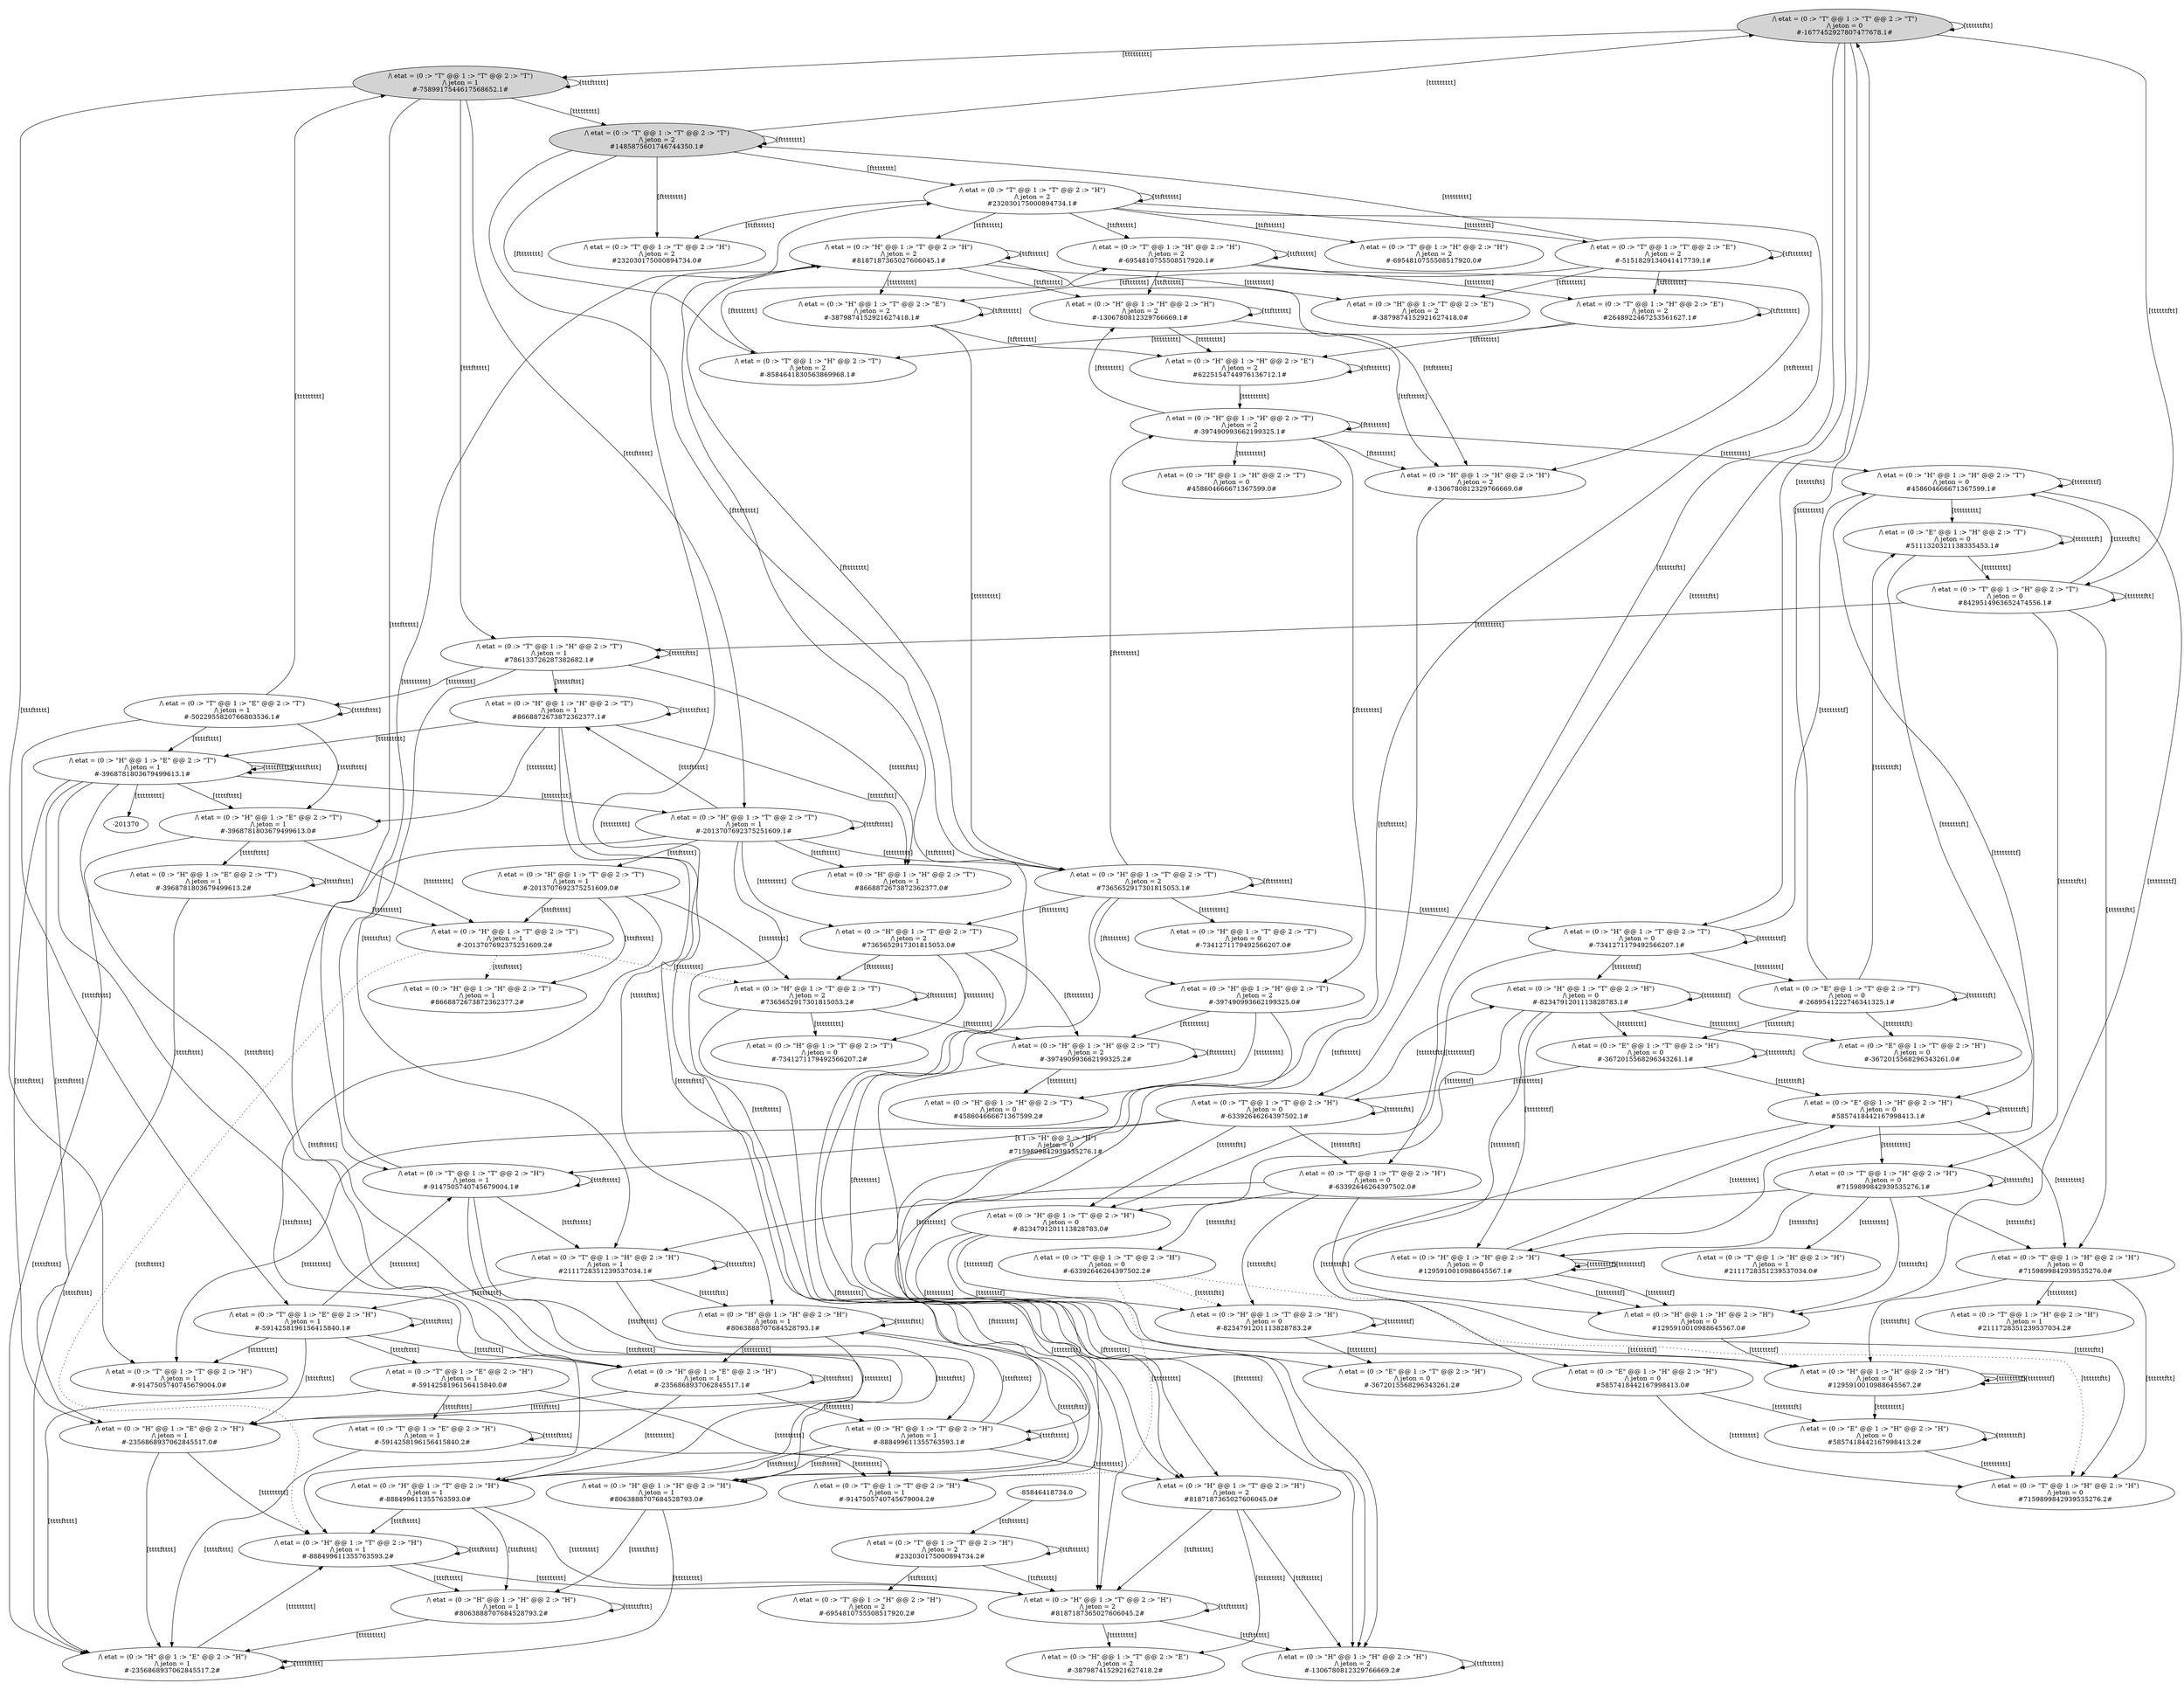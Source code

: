 digraph DiskGraph {
nodesep=0.35;
subgraph cluster_graph {
color="white";
"-1677452927807477678.1" [style = filled] [label="/\\ etat = (0 :> \"T\" @@ 1 :> \"T\" @@ 2 :> \"T\")\n/\\ jeton = 0
#-1677452927807477678.1#"]
"-7589917544617568652.1" [style = filled] [label="/\\ etat = (0 :> \"T\" @@ 1 :> \"T\" @@ 2 :> \"T\")\n/\\ jeton = 1
#-7589917544617568652.1#"]
"1485875601746744350.1" [style = filled] [label="/\\ etat = (0 :> \"T\" @@ 1 :> \"T\" @@ 2 :> \"T\")\n/\\ jeton = 2
#1485875601746744350.1#"]
"-1677452927807477678.1" -> "-7341271179492566207.1" [label="[ttttttftt]"];
"-7341271179492566207.1" [label="/\\ etat = (0 :> \"H\" @@ 1 :> \"T\" @@ 2 :> \"T\")\n/\\ jeton = 0
#-7341271179492566207.1#"];
"-1677452927807477678.1" -> "-63392646264397502.0" [label="[ttttttftt]"];
"-63392646264397502.0" [label="/\\ etat = (0 :> \"T\" @@ 1 :> \"T\" @@ 2 :> \"H\")\n/\\ jeton = 0
#-63392646264397502.0#"];
"-1677452927807477678.1" -> "-63392646264397502.1" [label="[ttttttftt]"];
"-63392646264397502.1" [label="/\\ etat = (0 :> \"T\" @@ 1 :> \"T\" @@ 2 :> \"H\")\n/\\ jeton = 0
#-63392646264397502.1#"];
"-1677452927807477678.1" -> "-1677452927807477678.1" [label="[ttttttftt]"];
"-1677452927807477678.1" [label="/\\ etat = (0 :> \"T\" @@ 1 :> \"T\" @@ 2 :> \"T\")\n/\\ jeton = 0
#-1677452927807477678.1#"];
"-1677452927807477678.1" -> "-7589917544617568652.1" [label="[ttttttttt]"];
"-7589917544617568652.1" [label="/\\ etat = (0 :> \"T\" @@ 1 :> \"T\" @@ 2 :> \"T\")\n/\\ jeton = 1
#-7589917544617568652.1#"];
"-1677452927807477678.1" -> "8429514963652474556.1" [label="[ttttttftt]"];
"8429514963652474556.1" [label="/\\ etat = (0 :> \"T\" @@ 1 :> \"H\" @@ 2 :> \"T\")\n/\\ jeton = 0
#8429514963652474556.1#"];
"-7589917544617568652.1" -> "-9147505740745679004.0" [label="[tttfttttt]"];
"-9147505740745679004.0" [label="/\\ etat = (0 :> \"T\" @@ 1 :> \"T\" @@ 2 :> \"H\")\n/\\ jeton = 1
#-9147505740745679004.0#"];
"-7589917544617568652.1" -> "-9147505740745679004.1" [label="[tttfttttt]"];
"-9147505740745679004.1" [label="/\\ etat = (0 :> \"T\" @@ 1 :> \"T\" @@ 2 :> \"H\")\n/\\ jeton = 1
#-9147505740745679004.1#"];
"-7589917544617568652.1" -> "-7589917544617568652.1" [label="[tttfttttt]"];
"-7589917544617568652.1" [label="/\\ etat = (0 :> \"T\" @@ 1 :> \"T\" @@ 2 :> \"T\")\n/\\ jeton = 1
#-7589917544617568652.1#"];
"-7589917544617568652.1" -> "-2013707692375251609.1" [label="[tttfttttt]"];
"-2013707692375251609.1" [label="/\\ etat = (0 :> \"H\" @@ 1 :> \"T\" @@ 2 :> \"T\")\n/\\ jeton = 1
#-2013707692375251609.1#"];
"-7589917544617568652.1" -> "786133726287382682.1" [label="[tttfttttt]"];
"786133726287382682.1" [label="/\\ etat = (0 :> \"T\" @@ 1 :> \"H\" @@ 2 :> \"T\")\n/\\ jeton = 1
#786133726287382682.1#"];
"-7589917544617568652.1" -> "1485875601746744350.1" [label="[ttttttttt]"];
"1485875601746744350.1" [label="/\\ etat = (0 :> \"T\" @@ 1 :> \"T\" @@ 2 :> \"T\")\n/\\ jeton = 2
#1485875601746744350.1#"];
"1485875601746744350.1" -> "-8584641830563869968.1" [label="[ftttttttt]"];
"-8584641830563869968.1" [label="/\\ etat = (0 :> \"T\" @@ 1 :> \"H\" @@ 2 :> \"T\")\n/\\ jeton = 2
#-8584641830563869968.1#"];
"1485875601746744350.1" -> "-1677452927807477678.1" [label="[ttttttttt]"];
"-1677452927807477678.1" [label="/\\ etat = (0 :> \"T\" @@ 1 :> \"T\" @@ 2 :> \"T\")\n/\\ jeton = 0
#-1677452927807477678.1#"];
"1485875601746744350.1" -> "7365652917301815053.1" [label="[ftttttttt]"];
"7365652917301815053.1" [label="/\\ etat = (0 :> \"H\" @@ 1 :> \"T\" @@ 2 :> \"T\")\n/\\ jeton = 2
#7365652917301815053.1#"];
"1485875601746744350.1" -> "232030175000894734.0" [label="[ftttttttt]"];
"232030175000894734.0" [label="/\\ etat = (0 :> \"T\" @@ 1 :> \"T\" @@ 2 :> \"H\")\n/\\ jeton = 2
#232030175000894734.0#"];
"1485875601746744350.1" -> "232030175000894734.1" [label="[ftttttttt]"];
"232030175000894734.1" [label="/\\ etat = (0 :> \"T\" @@ 1 :> \"T\" @@ 2 :> \"H\")\n/\\ jeton = 2
#232030175000894734.1#"];
"1485875601746744350.1" -> "1485875601746744350.1" [label="[ftttttttt]"];
"1485875601746744350.1" [label="/\\ etat = (0 :> \"T\" @@ 1 :> \"T\" @@ 2 :> \"T\")\n/\\ jeton = 2
#1485875601746744350.1#"];
"-7341271179492566207.1" -> "-8234791201113828783.0" [label="[ttttttttf]"];
"-8234791201113828783.0" [label="/\\ etat = (0 :> \"H\" @@ 1 :> \"T\" @@ 2 :> \"H\")\n/\\ jeton = 0
#-8234791201113828783.0#"];
"-7341271179492566207.1" -> "-8234791201113828783.1" [label="[ttttttttf]"];
"-8234791201113828783.1" [label="/\\ etat = (0 :> \"H\" @@ 1 :> \"T\" @@ 2 :> \"H\")\n/\\ jeton = 0
#-8234791201113828783.1#"];
"-7341271179492566207.1" -> "-7341271179492566207.1" [label="[ttttttttf]"];
"-7341271179492566207.1" [label="/\\ etat = (0 :> \"H\" @@ 1 :> \"T\" @@ 2 :> \"T\")\n/\\ jeton = 0
#-7341271179492566207.1#"];
"-7341271179492566207.1" -> "-2689541222746341325.1" [label="[ttttttttt]"];
"-2689541222746341325.1" [label="/\\ etat = (0 :> \"E\" @@ 1 :> \"T\" @@ 2 :> \"T\")\n/\\ jeton = 0
#-2689541222746341325.1#"];
"-7341271179492566207.1" -> "458604666671367599.1" [label="[ttttttttf]"];
"458604666671367599.1" [label="/\\ etat = (0 :> \"H\" @@ 1 :> \"H\" @@ 2 :> \"T\")\n/\\ jeton = 0
#458604666671367599.1#"];
"8429514963652474556.1" -> "786133726287382682.1" [label="[ttttttttt]"];
"786133726287382682.1" [label="/\\ etat = (0 :> \"T\" @@ 1 :> \"H\" @@ 2 :> \"T\")\n/\\ jeton = 1
#786133726287382682.1#"];
"8429514963652474556.1" -> "7159899842939535276.0" [label="[ttttttftt]"];
"7159899842939535276.0" [label="/\\ etat = (0 :> \"T\" @@ 1 :> \"H\" @@ 2 :> \"H\")\n/\\ jeton = 0
#7159899842939535276.0#"];
"8429514963652474556.1" -> "7159899842939535276.1" [label="[ttttttftt]"];
"7159899842939535276.1" [label="/\\ etat = (0 :> \"T\" @@ 1 :> \"H\" @@ 2 :> \"H\")\n/\\ jeton = 0
#7159899842939535276.1#"];
"8429514963652474556.1" -> "8429514963652474556.1" [label="[ttttttftt]"];
"8429514963652474556.1" [label="/\\ etat = (0 :> \"T\" @@ 1 :> \"H\" @@ 2 :> \"T\")\n/\\ jeton = 0
#8429514963652474556.1#"];
"8429514963652474556.1" -> "458604666671367599.1" [label="[ttttttftt]"];
"458604666671367599.1" [label="/\\ etat = (0 :> \"H\" @@ 1 :> \"H\" @@ 2 :> \"T\")\n/\\ jeton = 0
#458604666671367599.1#"];
"-63392646264397502.0" -> "-8234791201113828783.2" [label="[ttttttftt]"];
"-8234791201113828783.2" [label="/\\ etat = (0 :> \"H\" @@ 1 :> \"T\" @@ 2 :> \"H\")\n/\\ jeton = 0
#-8234791201113828783.2#"];
"-63392646264397502.0" -> "-63392646264397502.2" [label="[ttttttftt]"];
"-63392646264397502.2" [label="/\\ etat = (0 :> \"T\" @@ 1 :> \"T\" @@ 2 :> \"H\")\n/\\ jeton = 0
#-63392646264397502.2#"];
"-63392646264397502.2" -> "-8234791201113828783.2" [style="dotted"] [label="[ttttttftt]"];
"-63392646264397502.2" -> "-9147505740745679004.2" [style="dotted"] [label="[ttttttttt]"];
"-63392646264397502.2" -> "7159899842939535276.2" [style="dotted"] [label="[ttttttftt]"];
"-63392646264397502.0" -> "-9147505740745679004.2" [label="[ttttttttt]"];
"-9147505740745679004.2" [label="/\\ etat = (0 :> \"T\" @@ 1 :> \"T\" @@ 2 :> \"H\")\n/\\ jeton = 1
#-9147505740745679004.2#"];
"-63392646264397502.0" -> "7159899842939535276.2" [label="[ttttttftt]"];
"7159899842939535276.2" [label="/\\ etat = (0 :> \"T\" @@ 1 :> \"H\" @@ 2 :> \"H\")\n/\\ jeton = 0
#7159899842939535276.2#"];
"-63392646264397502.1" -> "-8234791201113828783.0" [label="[ttttttftt]"];
"-8234791201113828783.0" [label="/\\ etat = (0 :> \"H\" @@ 1 :> \"T\" @@ 2 :> \"H\")\n/\\ jeton = 0
#-8234791201113828783.0#"];
"-63392646264397502.1" -> "-8234791201113828783.1" [label="[ttttttftt]"];
"-8234791201113828783.1" [label="/\\ etat = (0 :> \"H\" @@ 1 :> \"T\" @@ 2 :> \"H\")\n/\\ jeton = 0
#-8234791201113828783.1#"];
"-63392646264397502.1" -> "-63392646264397502.0" [label="[ttttttftt]"];
"-63392646264397502.0" [label="/\\ etat = (0 :> \"T\" @@ 1 :> \"T\" @@ 2 :> \"H\")\n/\\ jeton = 0
#-63392646264397502.0#"];
"-63392646264397502.1" -> "-63392646264397502.1" [label="[ttttttftt]"];
"-63392646264397502.1" [label="/\\ etat = (0 :> \"T\" @@ 1 :> \"T\" @@ 2 :> \"H\")\n/\\ jeton = 0
#-63392646264397502.1#"];
"-63392646264397502.1" -> "-9147505740745679004.0" [label="[ttttttttt]"];
"-9147505740745679004.0" [label="/\\ etat = (0 :> \"T\" @@ 1 :> \"T\" @@ 2 :> \"H\")\n/\\ jeton = 1
#-9147505740745679004.0#"];
"-63392646264397502.1" -> "-9147505740745679004.1" [label="[t 1 :> \"H\" @@ 2 :> \"H\")\n/\\ jeton = 0
#7159899842939535276.1#"];
"-2013707692375251609.0" -> "-888499611355763593.2" [label="[tttfttttt]"];
"-888499611355763593.2" [label="/\\ etat = (0 :> \"H\" @@ 1 :> \"T\" @@ 2 :> \"H\")\n/\\ jeton = 1
#-888499611355763593.2#"];
"-2013707692375251609.0" -> "-2013707692375251609.2" [label="[tttfttttt]"];
"-2013707692375251609.2" [label="/\\ etat = (0 :> \"H\" @@ 1 :> \"T\" @@ 2 :> \"T\")\n/\\ jeton = 1
#-2013707692375251609.2#"];
"-2013707692375251609.2" -> "8668872673872362377.2" [style="dotted"] [label="[tttfttttt]"];
"-2013707692375251609.2" -> "7365652917301815053.2" [style="dotted"] [label="[ttttttttt]"];
"-2013707692375251609.2" -> "-888499611355763593.2" [style="dotted"] [label="[tttfttttt]"];
"-2013707692375251609.0" -> "8668872673872362377.2" [label="[tttfttttt]"];
"8668872673872362377.2" [label="/\\ etat = (0 :> \"H\" @@ 1 :> \"H\" @@ 2 :> \"T\")\n/\\ jeton = 1
#8668872673872362377.2#"];
"-2013707692375251609.0" -> "7365652917301815053.2" [label="[ttttttttt]"];
"7365652917301815053.2" [label="/\\ etat = (0 :> \"H\" @@ 1 :> \"T\" @@ 2 :> \"T\")\n/\\ jeton = 2
#7365652917301815053.2#"];
"-2013707692375251609.1" -> "-888499611355763593.0" [label="[tttfttttt]"];
"-888499611355763593.0" [label="/\\ etat = (0 :> \"H\" @@ 1 :> \"T\" @@ 2 :> \"H\")\n/\\ jeton = 1
#-888499611355763593.0#"];
"-2013707692375251609.1" -> "-888499611355763593.1" [label="[tttfttttt]"];
"-888499611355763593.1" [label="/\\ etat = (0 :> \"H\" @@ 1 :> \"T\" @@ 2 :> \"H\")\n/\\ jeton = 1
#-888499611355763593.1#"];
"-2013707692375251609.1" -> "-2013707692375251609.0" [label="[tttfttttt]"];
"-2013707692375251609.0" [label="/\\ etat = (0 :> \"H\" @@ 1 :> \"T\" @@ 2 :> \"T\")\n/\\ jeton = 1
#-2013707692375251609.0#"];
"-2013707692375251609.1" -> "-2013707692375251609.1" [label="[tttfttttt]"];
"-2013707692375251609.1" [label="/\\ etat = (0 :> \"H\" @@ 1 :> \"T\" @@ 2 :> \"T\")\n/\\ jeton = 1
#-2013707692375251609.1#"];
"-2013707692375251609.1" -> "8668872673872362377.0" [label="[tttfttttt]"];
"8668872673872362377.0" [label="/\\ etat = (0 :> \"H\" @@ 1 :> \"H\" @@ 2 :> \"T\")\n/\\ jeton = 1
#8668872673872362377.0#"];
"-2013707692375251609.1" -> "8668872673872362377.1" [label="[tttfttttt]"];
"8668872673872362377.1" [label="/\\ etat = (0 :> \"H\" @@ 1 :> \"H\" @@ 2 :> \"T\")\n/\\ jeton = 1
#8668872673872362377.1#"];
"-2013707692375251609.1" -> "7365652917301815053.0" [label="[ttttttttt]"];
"7365652917301815053.0" [label="/\\ etat = (0 :> \"H\" @@ 1 :> \"T\" @@ 2 :> \"T\")\n/\\ jeton = 2
#7365652917301815053.0#"];
"-2013707692375251609.1" -> "7365652917301815053.1" [label="[ttttttttt]"];
"7365652917301815053.1" [label="/\\ etat = (0 :> \"H\" @@ 1 :> \"T\" @@ 2 :> \"T\")\n/\\ jeton = 2
#7365652917301815053.1#"];
"786133726287382682.1" -> "-5022955820766803536.1" [label="[ttttttttt]"];
"-5022955820766803536.1" [label="/\\ etat = (0 :> \"T\" @@ 1 :> \"E\" @@ 2 :> \"T\")\n/\\ jeton = 1
#-5022955820766803536.1#"];
"786133726287382682.1" -> "8668872673872362377.0" [label="[tttttfttt]"];
"8668872673872362377.0" [label="/\\ etat = (0 :> \"H\" @@ 1 :> \"H\" @@ 2 :> \"T\")\n/\\ jeton = 1
#8668872673872362377.0#"];
"786133726287382682.1" -> "8668872673872362377.1" [label="[tttttfttt]"];
"8668872673872362377.1" [label="/\\ etat = (0 :> \"H\" @@ 1 :> \"H\" @@ 2 :> \"T\")\n/\\ jeton = 1
#8668872673872362377.1#"];
"786133726287382682.1" -> "2111728351239537034.1" [label="[tttttfttt]"];
"2111728351239537034.1" [label="/\\ etat = (0 :> \"T\" @@ 1 :> \"H\" @@ 2 :> \"H\")\n/\\ jeton = 1
#2111728351239537034.1#"];
"786133726287382682.1" -> "786133726287382682.1" [label="[tttttfttt]"];
"786133726287382682.1" [label="/\\ etat = (0 :> \"T\" @@ 1 :> \"H\" @@ 2 :> \"T\")\n/\\ jeton = 1
#786133726287382682.1#"];
"-9147505740745679004.1" -> "-9147505740745679004.1" [label="[tttfttttt]"];
"-9147505740745679004.1" [label="/\\ etat = (0 :> \"T\" @@ 1 :> \"T\" @@ 2 :> \"H\")\n/\\ jeton = 1
#-9147505740745679004.1#"];
"-9147505740745679004.1" -> "-888499611355763593.0" [label="[tttfttttt]"];
"-888499611355763593.0" [label="/\\ etat = (0 :> \"H\" @@ 1 :> \"T\" @@ 2 :> \"H\")\n/\\ jeton = 1
#-888499611355763593.0#"];
"-9147505740745679004.1" -> "-888499611355763593.1" [label="[tttfttttt]"];
"-888499611355763593.1" [label="/\\ etat = (0 :> \"H\" @@ 1 :> \"T\" @@ 2 :> \"H\")\n/\\ jeton = 1
#-888499611355763593.1#"];
"-9147505740745679004.1" -> "2111728351239537034.1" [label="[tttfttttt]"];
"2111728351239537034.1" [label="/\\ etat = (0 :> \"T\" @@ 1 :> \"H\" @@ 2 :> \"H\")\n/\\ jeton = 1
#2111728351239537034.1#"];
"-9147505740745679004.1" -> "232030175000894734.1" [label="[ttttttttt]"];
"232030175000894734.1" [label="/\\ etat = (0 :> \"T\" @@ 1 :> \"T\" @@ 2 :> \"H\")\n/\\ jeton = 2
#232030175000894734.1#"];
"7365652917301815053.0" -> "-7341271179492566207.2" [label="[ttttttttt]"];
"-7341271179492566207.2" [label="/\\ etat = (0 :> \"H\" @@ 1 :> \"T\" @@ 2 :> \"T\")\n/\\ jeton = 0
#-7341271179492566207.2#"];
"7365652917301815053.0" -> "-397490993662199325.2" [label="[ftttttttt]"];
"-397490993662199325.2" [label="/\\ etat = (0 :> \"H\" @@ 1 :> \"H\" @@ 2 :> \"T\")\n/\\ jeton = 2
#-397490993662199325.2#"];
"7365652917301815053.0" -> "8187187365027606045.2" [label="[ftttttttt]"];
"8187187365027606045.2" [label="/\\ etat = (0 :> \"H\" @@ 1 :> \"T\" @@ 2 :> \"H\")\n/\\ jeton = 2
#8187187365027606045.2#"];
"7365652917301815053.0" -> "7365652917301815053.2" [label="[ftttttttt]"];
"7365652917301815053.2" [label="/\\ etat = (0 :> \"H\" @@ 1 :> \"T\" @@ 2 :> \"T\")\n/\\ jeton = 2
#7365652917301815053.2#"];
"7365652917301815053.1" -> "-7341271179492566207.0" [label="[ttttttttt]"];
"-7341271179492566207.0" [label="/\\ etat = (0 :> \"H\" @@ 1 :> \"T\" @@ 2 :> \"T\")\n/\\ jeton = 0
#-7341271179492566207.0#"];
"7365652917301815053.1" -> "-7341271179492566207.1" [label="[ttttttttt]"];
"-7341271179492566207.1" [label="/\\ etat = (0 :> \"H\" @@ 1 :> \"T\" @@ 2 :> \"T\")\n/\\ jeton = 0
#-7341271179492566207.1#"];
"7365652917301815053.1" -> "-397490993662199325.0" [label="[ftttttttt]"];
"-397490993662199325.0" [label="/\\ etat = (0 :> \"H\" @@ 1 :> \"H\" @@ 2 :> \"T\")\n/\\ jeton = 2
#-397490993662199325.0#"];
"7365652917301815053.1" -> "-397490993662199325.1" [label="[ftttttttt]"];
"-397490993662199325.1" [label="/\\ etat = (0 :> \"H\" @@ 1 :> \"H\" @@ 2 :> \"T\")\n/\\ jeton = 2
#-397490993662199325.1#"];
"7365652917301815053.1" -> "8187187365027606045.0" [label="[ftttttttt]"];
"8187187365027606045.0" [label="/\\ etat = (0 :> \"H\" @@ 1 :> \"T\" @@ 2 :> \"H\")\n/\\ jeton = 2
#8187187365027606045.0#"];
"7365652917301815053.1" -> "8187187365027606045.1" [label="[ftttttttt]"];
"8187187365027606045.1" [label="/\\ etat = (0 :> \"H\" @@ 1 :> \"T\" @@ 2 :> \"H\")\n/\\ jeton = 2
#8187187365027606045.1#"];
"7365652917301815053.1" -> "7365652917301815053.0" [label="[ftttttttt]"];
"7365652917301815053.0" [label="/\\ etat = (0 :> \"H\" @@ 1 :> \"T\" @@ 2 :> \"T\")\n/\\ jeton = 2
#7365652917301815053.0#"];
"7365652917301815053.1" -> "7365652917301815053.1" [label="[ftttttttt]"];
"7365652917301815053.1" [label="/\\ etat = (0 :> \"H\" @@ 1 :> \"T\" @@ 2 :> \"T\")\n/\\ jeton = 2
#7365652917301815053.1#"];
"7365652917301815053.2" -> "-7341271179492566207.2" [label="[ttttttttt]"];
"-7341271179492566207.2" [label="/\\ etat = (0 :> \"H\" @@ 1 :> \"T\" @@ 2 :> \"T\")\n/\\ jeton = 0
#-7341271179492566207.2#"];
"7365652917301815053.2" -> "-397490993662199325.2" [label="[ftttttttt]"];
"-397490993662199325.2" [label="/\\ etat = (0 :> \"H\" @@ 1 :> \"H\" @@ 2 :> \"T\")\n/\\ jeton = 2
#-397490993662199325.2#"];
"7365652917301815053.2" -> "8187187365027606045.2" [label="[ftttttttt]"];
"8187187365027606045.2" [label="/\\ etat = (0 :> \"H\" @@ 1 :> \"T\" @@ 2 :> \"H\")\n/\\ jeton = 2
#8187187365027606045.2#"];
"7365652917301815053.2" -> "7365652917301815053.2" [label="[ftttttttt]"];
"7365652917301815053.2" [label="/\\ etat = (0 :> \"H\" @@ 1 :> \"T\" @@ 2 :> \"T\")\n/\\ jeton = 2
#7365652917301815053.2#"];
"-8584641830563869968.1" -> "-6954810755508517920.1" [label="[ftttttttt]"];
"-6954810755508517920.1" [label="/\\ etat = (0 :> \"T\" @@ 1 :> \"H\" @@ 2 :> \"H\")\n/\\ jeton = 2
#-6954810755508517920.1#"];
"-85846418734.0" -> "232030175000894734.2" [label="[ttftttttt]"];
"232030175000894734.2" [label="/\\ etat = (0 :> \"T\" @@ 1 :> \"T\" @@ 2 :> \"H\")\n/\\ jeton = 2
#232030175000894734.2#"];
"232030175000894734.1" -> "-6954810755508517920.0" [label="[ttftttttt]"];
"-6954810755508517920.0" [label="/\\ etat = (0 :> \"T\" @@ 1 :> \"H\" @@ 2 :> \"H\")\n/\\ jeton = 2
#-6954810755508517920.0#"];
"232030175000894734.1" -> "-6954810755508517920.1" [label="[ttftttttt]"];
"-6954810755508517920.1" [label="/\\ etat = (0 :> \"T\" @@ 1 :> \"H\" @@ 2 :> \"H\")\n/\\ jeton = 2
#-6954810755508517920.1#"];
"232030175000894734.1" -> "-5151829134041417739.1" [label="[ttttttttt]"];
"-5151829134041417739.1" [label="/\\ etat = (0 :> \"T\" @@ 1 :> \"T\" @@ 2 :> \"E\")\n/\\ jeton = 2
#-5151829134041417739.1#"];
"232030175000894734.1" -> "8187187365027606045.0" [label="[ttftttttt]"];
"8187187365027606045.0" [label="/\\ etat = (0 :> \"H\" @@ 1 :> \"T\" @@ 2 :> \"H\")\n/\\ jeton = 2
#8187187365027606045.0#"];
"232030175000894734.1" -> "8187187365027606045.1" [label="[ttftttttt]"];
"8187187365027606045.1" [label="/\\ etat = (0 :> \"H\" @@ 1 :> \"T\" @@ 2 :> \"H\")\n/\\ jeton = 2
#8187187365027606045.1#"];
"232030175000894734.1" -> "232030175000894734.0" [label="[ttftttttt]"];
"232030175000894734.0" [label="/\\ etat = (0 :> \"T\" @@ 1 :> \"T\" @@ 2 :> \"H\")\n/\\ jeton = 2
#232030175000894734.0#"];
"232030175000894734.1" -> "232030175000894734.1" [label="[ttftttttt]"];
"232030175000894734.1" [label="/\\ etat = (0 :> \"T\" @@ 1 :> \"T\" @@ 2 :> \"H\")\n/\\ jeton = 2
#232030175000894734.1#"];
"232030175000894734.2" -> "-6954810755508517920.2" [label="[ttftttttt]"];
"-6954810755508517920.2" [label="/\\ etat = (0 :> \"T\" @@ 1 :> \"H\" @@ 2 :> \"H\")\n/\\ jeton = 2
#-6954810755508517920.2#"];
"232030175000894734.2" -> "8187187365027606045.2" [label="[ttftttttt]"];
"8187187365027606045.2" [label="/\\ etat = (0 :> \"H\" @@ 1 :> \"T\" @@ 2 :> \"H\")\n/\\ jeton = 2
#8187187365027606045.2#"];
"232030175000894734.2" -> "232030175000894734.2" [label="[ttftttttt]"];
"232030175000894734.2" [label="/\\ etat = (0 :> \"T\" @@ 1 :> \"T\" @@ 2 :> \"H\")\n/\\ jeton = 2
#232030175000894734.2#"];
"-2689541222746341325.1" -> "-1677452927807477678.1" [label="[ttttttttt]"];
"-1677452927807477678.1" [label="/\\ etat = (0 :> \"T\" @@ 1 :> \"T\" @@ 2 :> \"T\")\n/\\ jeton = 0
#-1677452927807477678.1#"];
"-2689541222746341325.1" -> "-3672015568296343261.0" [label="[tttttttft]"];
"-3672015568296343261.0" [label="/\\ etat = (0 :> \"E\" @@ 1 :> \"T\" @@ 2 :> \"H\")\n/\\ jeton = 0
#-3672015568296343261.0#"];
"-2689541222746341325.1" -> "-3672015568296343261.1" [label="[tttttttft]"];
"-3672015568296343261.1" [label="/\\ etat = (0 :> \"E\" @@ 1 :> \"T\" @@ 2 :> \"H\")\n/\\ jeton = 0
#-3672015568296343261.1#"];
"-2689541222746341325.1" -> "-2689541222746341325.1" [label="[tttttttft]"];
"-2689541222746341325.1" [label="/\\ etat = (0 :> \"E\" @@ 1 :> \"T\" @@ 2 :> \"T\")\n/\\ jeton = 0
#-2689541222746341325.1#"];
"-2689541222746341325.1" -> "5111320321138335453.1" [label="[tttttttft]"];
"5111320321138335453.1" [label="/\\ etat = (0 :> \"E\" @@ 1 :> \"H\" @@ 2 :> \"T\")\n/\\ jeton = 0
#5111320321138335453.1#"];
"458604666671367599.1" -> "458604666671367599.1" [label="[ttttttttf]"];
"458604666671367599.1" [label="/\\ etat = (0 :> \"H\" @@ 1 :> \"H\" @@ 2 :> \"T\")\n/\\ jeton = 0
#458604666671367599.1#"];
"458604666671367599.1" -> "5111320321138335453.1" [label="[ttttttttt]"];
"5111320321138335453.1" [label="/\\ etat = (0 :> \"E\" @@ 1 :> \"H\" @@ 2 :> \"T\")\n/\\ jeton = 0
#5111320321138335453.1#"];
"458604666671367599.1" -> "1295910010988645567.0" [label="[ttttttttf]"];
"1295910010988645567.0" [label="/\\ etat = (0 :> \"H\" @@ 1 :> \"H\" @@ 2 :> \"H\")\n/\\ jeton = 0
#1295910010988645567.0#"];
"458604666671367599.1" -> "1295910010988645567.1" [label="[ttttttttf]"];
"1295910010988645567.1" [label="/\\ etat = (0 :> \"H\" @@ 1 :> \"H\" @@ 2 :> \"H\")\n/\\ jeton = 0
#1295910010988645567.1#"];
"-8234791201113828783.0" -> "-8234791201113828783.2" [label="[ttttttttf]"];
"-8234791201113828783.2" [label="/\\ etat = (0 :> \"H\" @@ 1 :> \"T\" @@ 2 :> \"H\")\n/\\ jeton = 0
#-8234791201113828783.2#"];
"-8234791201113828783.0" -> "-3672015568296343261.2" [label="[ttttttttt]"];
"-3672015568296343261.2" [label="/\\ etat = (0 :> \"E\" @@ 1 :> \"T\" @@ 2 :> \"H\")\n/\\ jeton = 0
#-3672015568296343261.2#"];
"-8234791201113828783.0" -> "1295910010988645567.2" [label="[ttttttttf]"];
"1295910010988645567.2" [label="/\\ etat = (0 :> \"H\" @@ 1 :> \"H\" @@ 2 :> \"H\")\n/\\ jeton = 0
#1295910010988645567.2#"];
"-8234791201113828783.1" -> "-8234791201113828783.0" [label="[ttttttttf]"];
"-8234791201113828783.0" [label="/\\ etat = (0 :> \"H\" @@ 1 :> \"T\" @@ 2 :> \"H\")\n/\\ jeton = 0
#-8234791201113828783.0#"];
"-8234791201113828783.1" -> "-8234791201113828783.1" [label="[ttttttttf]"];
"-8234791201113828783.1" [label="/\\ etat = (0 :> \"H\" @@ 1 :> \"T\" @@ 2 :> \"H\")\n/\\ jeton = 0
#-8234791201113828783.1#"];
"-8234791201113828783.1" -> "-3672015568296343261.0" [label="[ttttttttt]"];
"-3672015568296343261.0" [label="/\\ etat = (0 :> \"E\" @@ 1 :> \"T\" @@ 2 :> \"H\")\n/\\ jeton = 0
#-3672015568296343261.0#"];
"-8234791201113828783.1" -> "-3672015568296343261.1" [label="[ttttttttt]"];
"-3672015568296343261.1" [label="/\\ etat = (0 :> \"E\" @@ 1 :> \"T\" @@ 2 :> \"H\")\n/\\ jeton = 0
#-3672015568296343261.1#"];
"-8234791201113828783.1" -> "1295910010988645567.0" [label="[ttttttttf]"];
"1295910010988645567.0" [label="/\\ etat = (0 :> \"H\" @@ 1 :> \"H\" @@ 2 :> \"H\")\n/\\ jeton = 0
#1295910010988645567.0#"];
"-8234791201113828783.1" -> "1295910010988645567.1" [label="[ttttttttf]"];
"1295910010988645567.1" [label="/\\ etat = (0 :> \"H\" @@ 1 :> \"H\" @@ 2 :> \"H\")\n/\\ jeton = 0
#1295910010988645567.1#"];
"-8234791201113828783.2" -> "-8234791201113828783.2" [label="[ttttttttf]"];
"-8234791201113828783.2" [label="/\\ etat = (0 :> \"H\" @@ 1 :> \"T\" @@ 2 :> \"H\")\n/\\ jeton = 0
#-8234791201113828783.2#"];
"-8234791201113828783.2" -> "-3672015568296343261.2" [label="[ttttttttt]"];
"-3672015568296343261.2" [label="/\\ etat = (0 :> \"E\" @@ 1 :> \"T\" @@ 2 :> \"H\")\n/\\ jeton = 0
#-3672015568296343261.2#"];
"-8234791201113828783.2" -> "1295910010988645567.2" [label="[ttttttttf]"];
"1295910010988645567.2" [label="/\\ etat = (0 :> \"H\" @@ 1 :> \"H\" @@ 2 :> \"H\")\n/\\ jeton = 0
#1295910010988645567.2#"];
"7159899842939535276.0" -> "2111728351239537034.2" [label="[ttttttttt]"];
"2111728351239537034.2" [label="/\\ etat = (0 :> \"T\" @@ 1 :> \"H\" @@ 2 :> \"H\")\n/\\ jeton = 1
#2111728351239537034.2#"];
"7159899842939535276.0" -> "7159899842939535276.2" [label="[ttttttftt]"];
"7159899842939535276.2" [label="/\\ etat = (0 :> \"T\" @@ 1 :> \"H\" @@ 2 :> \"H\")\n/\\ jeton = 0
#7159899842939535276.2#"];
"7159899842939535276.0" -> "1295910010988645567.2" [label="[ttttttftt]"];
"1295910010988645567.2" [label="/\\ etat = (0 :> \"H\" @@ 1 :> \"H\" @@ 2 :> \"H\")\n/\\ jeton = 0
#1295910010988645567.2#"];
"7159899842939535276.1" -> "2111728351239537034.0" [label="[ttttttttt]"];
"2111728351239537034.0" [label="/\\ etat = (0 :> \"T\" @@ 1 :> \"H\" @@ 2 :> \"H\")\n/\\ jeton = 1
#2111728351239537034.0#"];
"7159899842939535276.1" -> "2111728351239537034.1" [label="[ttttttttt]"];
"2111728351239537034.1" [label="/\\ etat = (0 :> \"T\" @@ 1 :> \"H\" @@ 2 :> \"H\")\n/\\ jeton = 1
#2111728351239537034.1#"];
"7159899842939535276.1" -> "7159899842939535276.0" [label="[ttttttftt]"];
"7159899842939535276.0" [label="/\\ etat = (0 :> \"T\" @@ 1 :> \"H\" @@ 2 :> \"H\")\n/\\ jeton = 0
#7159899842939535276.0#"];
"7159899842939535276.1" -> "7159899842939535276.1" [label="[ttttttftt]"];
"7159899842939535276.1" [label="/\\ etat = (0 :> \"T\" @@ 1 :> \"H\" @@ 2 :> \"H\")\n/\\ jeton = 0
#7159899842939535276.1#"];
"7159899842939535276.1" -> "1295910010988645567.0" [label="[ttttttftt]"];
"1295910010988645567.0" [label="/\\ etat = (0 :> \"H\" @@ 1 :> \"H\" @@ 2 :> \"H\")\n/\\ jeton = 0
#1295910010988645567.0#"];
"7159899842939535276.1" -> "1295910010988645567.1" [label="[ttttttftt]"];
"1295910010988645567.1" [label="/\\ etat = (0 :> \"H\" @@ 1 :> \"H\" @@ 2 :> \"H\")\n/\\ jeton = 0
668872673872362377.2#"];
"8668872673872362377.1" -> "-3968781803679499613.0" [label="[ttttttttt]"];
"-3968781803679499613.0" [label="/\\ etat = (0 :> \"H\" @@ 1 :> \"E\" @@ 2 :> \"T\")\n/\\ jeton = 1
#-3968781803679499613.0#"];
"8668872673872362377.1" -> "-3968781803679499613.1" [label="[ttttttttt]"];
"-3968781803679499613.1" [label="/\\ etat = (0 :> \"H\" @@ 1 :> \"E\" @@ 2 :> \"T\")\n/\\ jeton = 1
#-3968781803679499613.1#"];
"8668872673872362377.1" -> "8063888707684528793.0" [label="[tttttfttt]"];
"8063888707684528793.0" [label="/\\ etat = (0 :> \"H\" @@ 1 :> \"H\" @@ 2 :> \"H\")\n/\\ jeton = 1
#8063888707684528793.0#"];
"8668872673872362377.1" -> "8063888707684528793.1" [label="[tttttfttt]"];
"8063888707684528793.1" [label="/\\ etat = (0 :> \"H\" @@ 1 :> \"H\" @@ 2 :> \"H\")\n/\\ jeton = 1
#8063888707684528793.1#"];
"8668872673872362377.1" -> "8668872673872362377.0" [label="[tttttfttt]"];
"8668872673872362377.0" [label="/\\ etat = (0 :> \"H\" @@ 1 :> \"H\" @@ 2 :> \"T\")\n/\\ jeton = 1
#8668872673872362377.0#"];
"8668872673872362377.1" -> "8668872673872362377.1" [label="[tttttfttt]"];
"8668872673872362377.1" [label="/\\ etat = (0 :> \"H\" @@ 1 :> \"H\" @@ 2 :> \"T\")\n/\\ jeton = 1
#8668872673872362377.1#"];
"-888499611355763593.2" -> "-888499611355763593.2" [label="[tttfttttt]"];
"-888499611355763593.2" [label="/\\ etat = (0 :> \"H\" @@ 1 :> \"T\" @@ 2 :> \"H\")\n/\\ jeton = 1
#-888499611355763593.2#"];
"-888499611355763593.2" -> "8063888707684528793.2" [label="[tttfttttt]"];
"8063888707684528793.2" [label="/\\ etat = (0 :> \"H\" @@ 1 :> \"H\" @@ 2 :> \"H\")\n/\\ jeton = 1
#8063888707684528793.2#"];
"-888499611355763593.2" -> "8187187365027606045.2" [label="[ttttttttt]"];
"8187187365027606045.2" [label="/\\ etat = (0 :> \"H\" @@ 1 :> \"T\" @@ 2 :> \"H\")\n/\\ jeton = 2
#8187187365027606045.2#"];
"-888499611355763593.0" -> "-888499611355763593.2" [label="[tttfttttt]"];
"-888499611355763593.2" [label="/\\ etat = (0 :> \"H\" @@ 1 :> \"T\" @@ 2 :> \"H\")\n/\\ jeton = 1
#-888499611355763593.2#"];
"-888499611355763593.0" -> "8063888707684528793.2" [label="[tttfttttt]"];
"8063888707684528793.2" [label="/\\ etat = (0 :> \"H\" @@ 1 :> \"H\" @@ 2 :> \"H\")\n/\\ jeton = 1
#8063888707684528793.2#"];
"-888499611355763593.0" -> "8187187365027606045.2" [label="[ttttttttt]"];
"8187187365027606045.2" [label="/\\ etat = (0 :> \"H\" @@ 1 :> \"T\" @@ 2 :> \"H\")\n/\\ jeton = 2
#8187187365027606045.2#"];
"-888499611355763593.1" -> "-888499611355763593.0" [label="[tttfttttt]"];
"-888499611355763593.0" [label="/\\ etat = (0 :> \"H\" @@ 1 :> \"T\" @@ 2 :> \"H\")\n/\\ jeton = 1
#-888499611355763593.0#"];
"-888499611355763593.1" -> "-888499611355763593.1" [label="[tttfttttt]"];
"-888499611355763593.1" [label="/\\ etat = (0 :> \"H\" @@ 1 :> \"T\" @@ 2 :> \"H\")\n/\\ jeton = 1
#-888499611355763593.1#"];
"-888499611355763593.1" -> "8063888707684528793.0" [label="[tttfttttt]"];
"8063888707684528793.0" [label="/\\ etat = (0 :> \"H\" @@ 1 :> \"H\" @@ 2 :> \"H\")\n/\\ jeton = 1
#8063888707684528793.0#"];
"-888499611355763593.1" -> "8063888707684528793.1" [label="[tttfttttt]"];
"8063888707684528793.1" [label="/\\ etat = (0 :> \"H\" @@ 1 :> \"H\" @@ 2 :> \"H\")\n/\\ jeton = 1
#8063888707684528793.1#"];
"-888499611355763593.1" -> "8187187365027606045.0" [label="[ttttttttt]"];
"8187187365027606045.0" [label="/\\ etat = (0 :> \"H\" @@ 1 :> \"T\" @@ 2 :> \"H\")\n/\\ jeton = 2
#8187187365027606045.0#"];
"-888499611355763593.1" -> "8187187365027606045.1" [label="[ttttttttt]"];
"8187187365027606045.1" [label="/\\ etat = (0 :> \"H\" @@ 1 :> \"T\" @@ 2 :> \"H\")\n/\\ jeton = 2
#8187187365027606045.1#"];
"-5022955820766803536.1" -> "-5914258196156415840.1" [label="[ttttftttt]"];
"-5914258196156415840.1" [label="/\\ etat = (0 :> \"T\" @@ 1 :> \"E\" @@ 2 :> \"H\")\n/\\ jeton = 1
#-5914258196156415840.1#"];
"-5022955820766803536.1" -> "-5022955820766803536.1" [label="[ttttftttt]"];
"-5022955820766803536.1" [label="/\\ etat = (0 :> \"T\" @@ 1 :> \"E\" @@ 2 :> \"T\")\n/\\ jeton = 1
#-5022955820766803536.1#"];
"-5022955820766803536.1" -> "-3968781803679499613.0" [label="[ttttftttt]"];
"-3968781803679499613.0" [label="/\\ etat = (0 :> \"H\" @@ 1 :> \"E\" @@ 2 :> \"T\")\n/\\ jeton = 1
#-3968781803679499613.0#"];
"-5022955820766803536.1" -> "-3968781803679499613.1" [label="[ttttftttt]"];
"-3968781803679499613.1" [label="/\\ etat = (0 :> \"H\" @@ 1 :> \"E\" @@ 2 :> \"T\")\n/\\ jeton = 1
#-3968781803679499613.1#"];
"-5022955820766803536.1" -> "-7589917544617568652.1" [label="[ttttttttt]"];
"-7589917544617568652.1" [label="/\\ etat = (0 :> \"T\" @@ 1 :> \"T\" @@ 2 :> \"T\")\n/\\ jeton = 1
#-7589917544617568652.1#"];
"2111728351239537034.1" -> "-5914258196156415840.1" [label="[ttttttttt]"];
"-5914258196156415840.1" [label="/\\ etat = (0 :> \"T\" @@ 1 :> \"E\" @@ 2 :> \"H\")\n/\\ jeton = 1
#-5914258196156415840.1#"];
"2111728351239537034.1" -> "8063888707684528793.0" [label="[tttttfttt]"];
"8063888707684528793.0" [label="/\\ etat = (0 :> \"H\" @@ 1 :> \"H\" @@ 2 :> \"H\")\n/\\ jeton = 1
#8063888707684528793.0#"];
"2111728351239537034.1" -> "8063888707684528793.1" [label="[tttttfttt]"];
"8063888707684528793.1" [label="/\\ etat = (0 :> \"H\" @@ 1 :> \"H\" @@ 2 :> \"H\")\n/\\ jeton = 1
#8063888707684528793.1#"];
"2111728351239537034.1" -> "2111728351239537034.1" [label="[tttttfttt]"];
"2111728351239537034.1" [label="/\\ etat = (0 :> \"T\" @@ 1 :> \"H\" @@ 2 :> \"H\")\n/\\ jeton = 1
#2111728351239537034.1#"];
"-397490993662199325.2" -> "-1306780812329766669.2" [label="[ftttttttt]"];
"-1306780812329766669.2" [label="/\\ etat = (0 :> \"H\" @@ 1 :> \"H\" @@ 2 :> \"H\")\n/\\ jeton = 2
#-1306780812329766669.2#"];
"-397490993662199325.2" -> "-397490993662199325.2" [label="[ftttttttt]"];
"-397490993662199325.2" [label="/\\ etat = (0 :> \"H\" @@ 1 :> \"H\" @@ 2 :> \"T\")\n/\\ jeton = 2
#-397490993662199325.2#"];
"-397490993662199325.2" -> "458604666671367599.2" [label="[ttttttttt]"];
"458604666671367599.2" [label="/\\ etat = (0 :> \"H\" @@ 1 :> \"H\" @@ 2 :> \"T\")\n/\\ jeton = 0
#458604666671367599.2#"];
"-397490993662199325.0" -> "-1306780812329766669.2" [label="[ftttttttt]"];
"-1306780812329766669.2" [label="/\\ etat = (0 :> \"H\" @@ 1 :> \"H\" @@ 2 :> \"H\")\n/\\ jeton = 2
#-1306780812329766669.2#"];
"-397490993662199325.0" -> "-397490993662199325.2" [label="[ftttttttt]"];
"-397490993662199325.2" [label="/\\ etat = (0 :> \"H\" @@ 1 :> \"H\" @@ 2 :> \"T\")\n/\\ jeton = 2
#-397490993662199325.2#"];
"-397490993662199325.0" -> "458604666671367599.2" [label="[ttttttttt]"];
"458604666671367599.2" [label="/\\ etat = (0 :> \"H\" @@ 1 :> \"H\" @@ 2 :> \"T\")\n/\\ jeton = 0
#458604666671367599.2#"];
"-397490993662199325.1" -> "-1306780812329766669.0" [label="[ftttttttt]"];
"-1306780812329766669.0" [label="/\\ etat = (0 :> \"H\" @@ 1 :> \"H\" @@ 2 :> \"H\")\n/\\ jeton = 2
#-1306780812329766669.0#"];
"-397490993662199325.1" -> "-1306780812329766669.1" [label="[ftttttttt]"];
"-1306780812329766669.1" [label="/\\ etat = (0 :> \"H\" @@ 1 :> \"H\" @@ 2 :> \"H\")\n/\\ jeton = 2
#-1306780812329766669.1#"];
"-397490993662199325.1" -> "-397490993662199325.0" [label="[ftttttttt]"];
"-397490993662199325.0" [label="/\\ etat = (0 :> \"H\" @@ 1 :> \"H\" @@ 2 :> \"T\")\n/\\ jeton = 2
#-397490993662199325.0#"];
"-397490993662199325.1" -> "-397490993662199325.1" [label="[ftttttttt]"];
"-397490993662199325.1" [label="/\\ etat = (0 :> \"H\" @@ 1 :> \"H\" @@ 2 :> \"T\")\n/\\ jeton = 2
#-397490993662199325.1#"];
"-397490993662199325.1" -> "458604666671367599.0" [label="[ttttttttt]"];
"458604666671367599.0" [label="/\\ etat = (0 :> \"H\" @@ 1 :> \"H\" @@ 2 :> \"T\")\n/\\ jeton = 0
#458604666671367599.0#"];
"-397490993662199325.1" -> "458604666671367599.1" [label="[ttttttttt]"];
"458604666671367599.1" [label="/\\ etat = (0 :> \"H\" @@ 1 :> \"H\" @@ 2 :> \"T\")\n/\\ jeton = 0
#458604666671367599.1#"];
"8187187365027606045.2" -> "-1306780812329766669.2" [label="[ttftttttt]"];
"-1306780812329766669.2" [label="/\\ etat = (0 :> \"H\" @@ 1 :> \"H\" @@ 2 :> \"H\")\n/\\ jeton = 2
#-1306780812329766669.2#"];
"8187187365027606045.2" -> "-3879874152921627418.2" [label="[ttttttttt]"];
"-3879874152921627418.2" [label="/\\ etat = (0 :> \"H\" @@ 1 :> \"T\" @@ 2 :> \"E\")\n/\\ jeton = 2
#-3879874152921627418.2#"];
"8187187365027606045.2" -> "8187187365027606045.2" [label="[ttftttttt]"];
"8187187365027606045.2" [label="/\\ etat = (0 :> \"H\" @@ 1 :> \"T\" @@ 2 :> \"H\")\n/\\ jeton = 2
#8187187365027606045.2#"];
"8187187365027606045.0" -> "-1306780812329766669.2" [label="[ttftttttt]"];
"-1306780812329766669.2" [label="/\\ etat = (0 :> \"H\" @@ 1 :> \"H\" @@ 2 :> \"H\")\n/\\ jeton = 2
#-1306780812329766669.2#"];
"8187187365027606045.0" -> "-3879874152921627418.2" [label="[ttttttttt]"];
"-3879874152921627418.2" [label="/\\ etat = (0 :> \"H\" @@ 1 :> \"T\" @@ 2 :> \"E\")\n/\\ jeton = 2
#-3879874152921627418.2#"];
"8187187365027606045.0" -> "8187187365027606045.2" [label="[ttftttttt]"];
"8187187365027606045.2" [label="/\\ etat = (0 :> \"H\" @@ 1 :> \"T\" @@ 2 :> \"H\")\n/\\ jeton = 2
#8187187365027606045.2#"];
"8187187365027606045.1" -> "-1306780812329766669.0" [label="[ttftttttt]"];
"-1306780812329766669.0" [label="/\\ etat = (0 :> \"H\" @@ 1 :> \"H\" @@ 2 :> \"H\")\n/\\ jeton = 2
#-1306780812329766669.0#"];
"8187187365027606045.1" -> "-1306780812329766669.1" [label="[ttftttttt]"];
"-1306780812329766669.1" [label="/\\ etat = (0 :> \"H\" @@ 1 :> \"H\" @@ 2 :> \"H\")\n/\\ jeton = 2
#-1306780812329766669.1#"];
"8187187365027606045.1" -> "-3879874152921627418.0" [label="[ttttttttt]"];
"-3879874152921627418.0" [label="/\\ etat = (0 :> \"H\" @@ 1 :> \"T\" @@ 2 :> \"E\")\n/\\ jeton = 2
#-3879874152921627418.0#"];
"8187187365027606045.1" -> "-3879874152921627418.1" [label="[ttttttttt]"];
"-3879874152921627418.1" [label="/\\ etat = (0 :> \"H\" @@ 1 :> \"T\" @@ 2 :> \"E\")\n/\\ jeton = 2
#-3879874152921627418.1#"];
"8187187365027606045.1" -> "8187187365027606045.0" [label="[ttftttttt]"];
"8187187365027606045.0" [label="/\\ etat = (0 :> \"H\" @@ 1 :> \"T\" @@ 2 :> \"H\")\n/\\ jeton = 2
#8187187365027606045.0#"];
"8187187365027606045.1" -> "8187187365027606045.1" [label="[ttftttttt]"];
"8187187365027606045.1" [label="/\\ etat = (0 :> \"H\" @@ 1 :> \"T\" @@ 2 :> \"H\")\n/\\ jeton = 2
#8187187365027606045.1#"];
"-6954810755508517920.1" -> "-6954810755508517920.1" [label="[ttftttttt]"];
"-6954810755508517920.1" [label="/\\ etat = (0 :> \"T\" @@ 1 :> \"H\" @@ 2 :> \"H\")\n/\\ jeton = 2
#-6954810755508517920.1#"];
"-6954810755508517920.1" -> "-1306780812329766669.0" [label="[ttftttttt]"];
"-1306780812329766669.0" [label="/\\ etat = (0 :> \"H\" @@ 1 :> \"H\" @@ 2 :> \"H\")\n/\\ jeton = 2
#-1306780812329766669.0#"];
"-6954810755508517920.1" -> "-1306780812329766669.1" [label="[ttftttttt]"];
"-1306780812329766669.1" [label="/\\ etat = (0 :> \"H\" @@ 1 :> \"H\" @@ 2 :> \"H\")\n/\\ jeton = 2
#-1306780812329766669.1#"];
"-6954810755508517920.1" -> "2648922467253561627.1" [label="[ttttttttt]"];
"2648922467253561627.1" [label="/\\ etat = (0 :> \"T\" @@ 1 :> \"H\" @@ 2 :> \"E\")\n/\\ jeton = 2
#2648922467253561627.1#"];
"-5151829134041417739.1" -> "-5151829134041417739.1" [label="[tfttttttt]"];
"-5151829134041417739.1" [label="/\\ etat = (0 :> \"T\" @@ 1 :> \"T\" @@ 2 :> \"E\")\n/\\ jeton = 2
#-5151829134041417739.1#"];
"-5151829134041417739.1" -> "-3879874152921627418.0" [label="[tfttttttt]"];
"-3879874152921627418.0" [label="/\\ etat = (0 :> \"H\" @@ 1 :> \"T\" @@ 2 :> \"E\")\n/\\ jeton = 2
#-3879874152921627418.0#"];
"-5151829134041417739.1" -> "-3879874152921627418.1" [label="[tfttttttt]"];
"-3879874152921627418.1" [label="/\\ etat = (0 :> \"H\" @@ 1 :> \"T\" @@ 2 :> \"E\")\n/\\ jeton = 2
#-3879874152921627418.1#"];
"-5151829134041417739.1" -> "2648922467253561627.1" [label="[tfttttttt]"];
"2648922467253561627.1" [label="/\\ etat = (0 :> \"T\" @@ 1 :> \"H\" @@ 2 :> \"E\")\n/\\ jeton = 2
#2648922467253561627.1#"];
"-5151829134041417739.1" -> "1485875601746744350.1" [label="[ttttttttt]"];
"1485875601746744350.1" [label="/\\ etat = (0 :> \"T\" @@ 1 :> \"T\" @@ 2 :> \"T\")\n/\\ jeton = 2
#1485875601746744350.1#"];
"5111320321138335453.1" -> "8429514963652474556.1" [label="[ttttttttt]"];
"8429514963652474556.1" [label="/\\ etat = (0 :> \"T\" @@ 1 :> \"H\" @@ 2 :> \"T\")\n/\\ jeton = 0
#8429514963652474556.1#"];
"5111320321138335453.1" -> "5857418442167998413.1" [label="[tttttttft]"];
"5857418442167998413.1" [label="/\\ etat = (0 :> \"E\" @@ 1 :> \"H\" @@ 2 :> \"H\")\n/\\ jeton = 0
#5857418442167998413.1#"];
"5111320321138335453.1" -> "5111320321138335453.1" [label="[tttttttft]"];
"5111320321138335453.1" [label="/\\ etat = (0 :> \"E\" @@ 1 :> \"H\" @@ 2 :> \"T\")\n/\\ jeton = 0
#5111320321138335453.1#"];
"-3672015568296343261.1" -> "-63392646264397502.1" [label="[ttttttttt]"];
"-63392646264397502.1" [label="/\\ etat = (0 :> \"T\" @@ 1 :> \"T\" @@ 2 :> \"H\")\n/\\ jeton = 0
#-63392646264397502.1#"];
"-3672015568296343261.1" -> "-3672015568296343261.1" [label="[tttttttft]"];
"-3672015568296343261.1" [label="/\\ etat = (0 :> \"E\" @@ 1 :> \"T\" @@ 2 :> \"H\")\n/\\ jeton = 0
#-3672015568296343261.1#"];
"-3672015568296343261.1" -> "5857418442167998413.1" [label="[tttttttft]"];
"5857418442167998413.1" [label="/\\ etat = (0 :> \"E\" @@ 1 :> \"H\" @@ 2 :> \"H\")\n/\\ jeton = 0
#5857418442167998413.1#"];
"1295910010988645567.2" -> "1295910010988645567.2" [label="[ttttttttf]"];
"1295910010988645567.2" [label="/\\ etat = (0 :> \"H\" @@ 1 :> \"H\" @@ 2 :> \"H\")\n/\\ jeton = 0
#1295910010988645567.2#"];
"1295910010988645567.0" -> "1295910010988645567.2" [label="[ttttttttf]"];
"1295910010988645567.2" [label="/\\ etat = (0 :> \"H\" @@ 1 :> \"H\" @@ 2 :> \"H\")\n/\\ jeton = 0
#1295910010988645567.2#"];
"1295910010988645567.1" -> "5857418442167998413.1" [label="[ttttttttt]"];
"5857418442167998413.1" [label="/\\ etat = (0 :> \"E\" @@ 1 :> \"H\" @@ 2 :> \"H\")\n/\\ jeton = 0
#5857418442167998413.1#"];
"1295910010988645567.1" -> "1295910010988645567.0" [label="[ttttttttf]"];
"1295910010988645567.0" [label="/\\ etat = (0 :> \"H\" @@ 1 :> \"H\" @@ 2 :> \"H\")\n/\\ jeton = 0
#1295910010988645567.0#"];
"1295910010988645567.1" -> "1295910010988645567.1" [label="[ttttttttf]"];
"1295910010988645567.1" [label="/\\ etat = (0 :> \"H\" @@ 1 :> \"H\" @@ 2 :> \"H\")\n/\\ jeton = 0
#1295910010988645567.1#"];
"-3968781803679499613.2" -> "-2356868937062845517.2" [label="[ttttftttt]"];
"-2356868937062845517.2" [label="/\\ etat = (0 :> \"H\" @@ 1 :> \"E\" @@ 2 :> \"H\")\n/\\ jeton = 1
#-2356868937062845517.2#"];
"-3968781803679499613.2" -> "-3968781803679499613.2" [label="[ttttftttt]"];
"-3968781803679499613.2" [label="/\\ etat = (0 :> \"H\" @@ 1 :> \"E\" @@ 2 :> \"T\")\n/\\ jeton = 1
#-3968781803679499613.2#"];
"-3968781803679499613.2" -> "-2013707692375251609.2" [label="[ttttttttt]"];
"-2013707692375251609.2" [label="/\\ etat = (0 :> \"H\" @@ 1 :> \"T\" @@ 2 :> \"T\")\n/\\ jeton = 1
#-2013707692375251609.2#"];
"-3968781803679499613.0" -> "-2356868937062845517.2" [label="[ttttftttt]"];
"-2356868937062845517.2" [label="/\\ etat = (0 :> \"H\" @@ 1 :> \"E\" @@ 2 :> \"H\")\n/\\ jeton = 1
#-2356868937062845517.2#"];
"-3968781803679499613.0" -> "-3968781803679499613.2" [label="[ttttftttt]"];
"-3968781803679499613.2" [label="/\\ etat = (0 :> \"H\" @@ 1 :> \"E\" @@ 2 :> \"T\")\n/\\ jeton = 1
#-3968781803679499613.2#"];
"-3968781803679499613.0" -> "-2013707692375251609.2" [label="[ttttttttt]"];
"-2013707692375251609.2" [label="/\\ etat = (0 :> \"H\" @@ 1 :> \"T\" @@ 2 :> \"T\")\n/\\ jeton = 1
#-2013707692375251609.2#"];
"-3968781803679499613.1" -> "-2356868937062845517.0" [label="[ttttftttt]"];
"-2356868937062845517.0" [label="/\\ etat = (0 :> \"H\" @@ 1 :> \"E\" @@ 2 :> \"H\")\n/\\ jeton = 1
#-2356868937062845517.0#"];
"-3968781803679499613.1" -> "-2356868937062845517.1" [label="[ttttftttt]"];
"-2356868937062845517.1" [label="/\\ etat = (0 :> \"H\" @@ 1 :> \"E\" @@ 2 :> \"H\")\n/\\ jeton = 1
#-2356868937062845517.1#"];
"-3968781803679499613.1" -> "-3968781803679499613.0" [label="[ttttftttt]"];
"-3968781803679499613.0" [label="/\\ etat = (0 :> \"H\" @@ 1 :> \"E\" @@ 2 :> \"T\")\n/\\ jeton = 1
#-3968781803679499613.0#"];
"-3968781803679499613.1" -> "-3968781803679499613.1" [label="[ttttftttt]"];
"-3968781803679499613.1" [label="/\\ etat = (0 :> \"H\" @@ 1 :> \"E\" @@ 2 :> \"T\")\n/\\ jeton = 1
#-3968781803679499613.1#"];
"-3968781803679499613.1" -> "-201370" [label="[ttttttttt]"];
"5857418442167998413.1" [label="/\\ etat = (0 :> \"E\" @@ 1 :> \"H\" @@ 2 :> \"H\")\n/\\ jeton = 0
#5857418442167998413.1#"];
"1295910010988645567.1" -> "1295910010988645567.0" [label="[ttttttttf]"];
"1295910010988645567.0" [label="/\\ etat = (0 :> \"H\" @@ 1 :> \"H\" @@ 2 :> \"H\")\n/\\ jeton = 0
#1295910010988645567.0#"];
"1295910010988645567.1" -> "1295910010988645567.1" [label="[ttttttttf]"];
"1295910010988645567.1" [label="/\\ etat = (0 :> \"H\" @@ 1 :> \"H\" @@ 2 :> \"H\")\n/\\ jeton = 0
#1295910010988645567.1#"];
"1295910010988645567.2" -> "5857418442167998413.2" [label="[ttttttttt]"];
"5857418442167998413.2" [label="/\\ etat = (0 :> \"E\" @@ 1 :> \"H\" @@ 2 :> \"H\")\n/\\ jeton = 0
#5857418442167998413.2#"];
"1295910010988645567.2" -> "1295910010988645567.2" [label="[ttttttttf]"];
"1295910010988645567.2" [label="/\\ etat = (0 :> \"H\" @@ 1 :> \"H\" @@ 2 :> \"H\")\n/\\ jeton = 0
#1295910010988645567.2#"];
"-3968781803679499613.1" -> "-2356868937062845517.0" [label="[ttttftttt]"];
"-2356868937062845517.0" [label="/\\ etat = (0 :> \"H\" @@ 1 :> \"E\" @@ 2 :> \"H\")\n/\\ jeton = 1
#-2356868937062845517.0#"];
"-3968781803679499613.1" -> "-2356868937062845517.1" [label="[ttttftttt]"];
"-2356868937062845517.1" [label="/\\ etat = (0 :> \"H\" @@ 1 :> \"E\" @@ 2 :> \"H\")\n/\\ jeton = 1
#-2356868937062845517.1#"];
"-3968781803679499613.1" -> "-3968781803679499613.1" [label="[ttttftttt]"];
"-3968781803679499613.1" [label="/\\ etat = (0 :> \"H\" @@ 1 :> \"E\" @@ 2 :> \"T\")\n/\\ jeton = 1
#-3968781803679499613.1#"];
"-3968781803679499613.1" -> "-2013707692375251609.1" [label="[ttttttttt]"];
"-2013707692375251609.1" [label="/\\ etat = (0 :> \"H\" @@ 1 :> \"T\" @@ 2 :> \"T\")\n/\\ jeton = 1
#-2013707692375251609.1#"];
"8063888707684528793.0" -> "-2356868937062845517.2" [label="[ttttttttt]"];
"-2356868937062845517.2" [label="/\\ etat = (0 :> \"H\" @@ 1 :> \"E\" @@ 2 :> \"H\")\n/\\ jeton = 1
#-2356868937062845517.2#"];
"8063888707684528793.0" -> "8063888707684528793.2" [label="[tttttfttt]"];
"8063888707684528793.2" [label="/\\ etat = (0 :> \"H\" @@ 1 :> \"H\" @@ 2 :> \"H\")\n/\\ jeton = 1
#8063888707684528793.2#"];
"8063888707684528793.1" -> "-2356868937062845517.0" [label="[ttttttttt]"];
"-2356868937062845517.0" [label="/\\ etat = (0 :> \"H\" @@ 1 :> \"E\" @@ 2 :> \"H\")\n/\\ jeton = 1
#-2356868937062845517.0#"];
"8063888707684528793.1" -> "-2356868937062845517.1" [label="[ttttttttt]"];
"-2356868937062845517.1" [label="/\\ etat = (0 :> \"H\" @@ 1 :> \"E\" @@ 2 :> \"H\")\n/\\ jeton = 1
#-2356868937062845517.1#"];
"8063888707684528793.1" -> "8063888707684528793.0" [label="[tttttfttt]"];
"8063888707684528793.0" [label="/\\ etat = (0 :> \"H\" @@ 1 :> \"H\" @@ 2 :> \"H\")\n/\\ jeton = 1
#8063888707684528793.0#"];
"8063888707684528793.1" -> "8063888707684528793.1" [label="[tttttfttt]"];
"8063888707684528793.1" [label="/\\ etat = (0 :> \"H\" @@ 1 :> \"H\" @@ 2 :> \"H\")\n/\\ jeton = 1
#8063888707684528793.1#"];
"8063888707684528793.2" -> "-2356868937062845517.2" [label="[ttttttttt]"];
"-2356868937062845517.2" [label="/\\ etat = (0 :> \"H\" @@ 1 :> \"E\" @@ 2 :> \"H\")\n/\\ jeton = 1
#-2356868937062845517.2#"];
"8063888707684528793.2" -> "8063888707684528793.2" [label="[tttttfttt]"];
"8063888707684528793.2" [label="/\\ etat = (0 :> \"H\" @@ 1 :> \"H\" @@ 2 :> \"H\")\n/\\ jeton = 1
#8063888707684528793.2#"];
"-5914258196156415840.0" -> "-5914258196156415840.2" [label="[ttttftttt]"];
"-5914258196156415840.2" [label="/\\ etat = (0 :> \"T\" @@ 1 :> \"E\" @@ 2 :> \"H\")\n/\\ jeton = 1
#-5914258196156415840.2#"];
"-5914258196156415840.0" -> "-2356868937062845517.2" [label="[ttttftttt]"];
"-2356868937062845517.2" [label="/\\ etat = (0 :> \"H\" @@ 1 :> \"E\" @@ 2 :> \"H\")\n/\\ jeton = 1
#-2356868937062845517.2#"];
"-5914258196156415840.0" -> "-9147505740745679004.2" [label="[ttttttttt]"];
"-9147505740745679004.2" [label="/\\ etat = (0 :> \"T\" @@ 1 :> \"T\" @@ 2 :> \"H\")\n/\\ jeton = 1
#-9147505740745679004.2#"];
"-5914258196156415840.1" -> "-5914258196156415840.0" [label="[ttttftttt]"];
"-5914258196156415840.0" [label="/\\ etat = (0 :> \"T\" @@ 1 :> \"E\" @@ 2 :> \"H\")\n/\\ jeton = 1
#-5914258196156415840.0#"];
"-5914258196156415840.1" -> "-5914258196156415840.1" [label="[ttttftttt]"];
"-5914258196156415840.1" [label="/\\ etat = (0 :> \"T\" @@ 1 :> \"E\" @@ 2 :> \"H\")\n/\\ jeton = 1
#-5914258196156415840.1#"];
"-5914258196156415840.1" -> "-2356868937062845517.0" [label="[ttttftttt]"];
"-2356868937062845517.0" [label="/\\ etat = (0 :> \"H\" @@ 1 :> \"E\" @@ 2 :> \"H\")\n/\\ jeton = 1
#-2356868937062845517.0#"];
"-5914258196156415840.1" -> "-2356868937062845517.1" [label="[ttttftttt]"];
"-2356868937062845517.1" [label="/\\ etat = (0 :> \"H\" @@ 1 :> \"E\" @@ 2 :> \"H\")\n/\\ jeton = 1
#-2356868937062845517.1#"];
"-5914258196156415840.1" -> "-9147505740745679004.0" [label="[ttttttttt]"];
"-9147505740745679004.0" [label="/\\ etat = (0 :> \"T\" @@ 1 :> \"T\" @@ 2 :> \"H\")\n/\\ jeton = 1
#-9147505740745679004.0#"];
"-5914258196156415840.1" -> "-9147505740745679004.1" [label="[ttttttttt]"];
"-9147505740745679004.1" [label="/\\ etat = (0 :> \"T\" @@ 1 :> \"T\" @@ 2 :> \"H\")\n/\\ jeton = 1
#-9147505740745679004.1#"];
"-5914258196156415840.2" -> "-5914258196156415840.2" [label="[ttttftttt]"];
"-5914258196156415840.2" [label="/\\ etat = (0 :> \"T\" @@ 1 :> \"E\" @@ 2 :> \"H\")\n/\\ jeton = 1
#-5914258196156415840.2#"];
"-5914258196156415840.2" -> "-2356868937062845517.2" [label="[ttttftttt]"];
"-2356868937062845517.2" [label="/\\ etat = (0 :> \"H\" @@ 1 :> \"E\" @@ 2 :> \"H\")\n/\\ jeton = 1
#-2356868937062845517.2#"];
"-5914258196156415840.2" -> "-9147505740745679004.2" [label="[ttttttttt]"];
"-9147505740745679004.2" [label="/\\ etat = (0 :> \"T\" @@ 1 :> \"T\" @@ 2 :> \"H\")\n/\\ jeton = 1
#-9147505740745679004.2#"];
"-1306780812329766669.0" -> "-1306780812329766669.2" [label="[ttftttttt]"];
"-1306780812329766669.2" [label="/\\ etat = (0 :> \"H\" @@ 1 :> \"H\" @@ 2 :> \"H\")\n/\\ jeton = 2
#-1306780812329766669.2#"];
"-1306780812329766669.1" -> "-1306780812329766669.0" [label="[ttftttttt]"];
"-1306780812329766669.0" [label="/\\ etat = (0 :> \"H\" @@ 1 :> \"H\" @@ 2 :> \"H\")\n/\\ jeton = 2
#-1306780812329766669.0#"];
"-1306780812329766669.1" -> "-1306780812329766669.1" [label="[ttftttttt]"];
"-1306780812329766669.1" [label="/\\ etat = (0 :> \"H\" @@ 1 :> \"H\" @@ 2 :> \"H\")\n/\\ jeton = 2
#-1306780812329766669.1#"];
"-1306780812329766669.1" -> "6225154744976136712.1" [label="[ttttttttt]"];
"6225154744976136712.1" [label="/\\ etat = (0 :> \"H\" @@ 1 :> \"H\" @@ 2 :> \"E\")\n/\\ jeton = 2
#6225154744976136712.1#"];
"-1306780812329766669.2" -> "-1306780812329766669.2" [label="[ttftttttt]"];
"-1306780812329766669.2" [label="/\\ etat = (0 :> \"H\" @@ 1 :> \"H\" @@ 2 :> \"H\")\n/\\ jeton = 2
#-1306780812329766669.2#"];
"-3879874152921627418.1" -> "-3879874152921627418.1" [label="[tfttttttt]"];
"-3879874152921627418.1" [label="/\\ etat = (0 :> \"H\" @@ 1 :> \"T\" @@ 2 :> \"E\")\n/\\ jeton = 2
#-3879874152921627418.1#"];
"-3879874152921627418.1" -> "6225154744976136712.1" [label="[tfttttttt]"];
"6225154744976136712.1" [label="/\\ etat = (0 :> \"H\" @@ 1 :> \"H\" @@ 2 :> \"E\")\n/\\ jeton = 2
#6225154744976136712.1#"];
"-3879874152921627418.1" -> "7365652917301815053.1" [label="[ttttttttt]"];
"7365652917301815053.1" [label="/\\ etat = (0 :> \"H\" @@ 1 :> \"T\" @@ 2 :> \"T\")\n/\\ jeton = 2
#7365652917301815053.1#"];
"2648922467253561627.1" -> "-8584641830563869968.1" [label="[ttttttttt]"];
"-8584641830563869968.1" [label="/\\ etat = (0 :> \"T\" @@ 1 :> \"H\" @@ 2 :> \"T\")\n/\\ jeton = 2
#-8584641830563869968.1#"];
"2648922467253561627.1" -> "6225154744976136712.1" [label="[tfttttttt]"];
"6225154744976136712.1" [label="/\\ etat = (0 :> \"H\" @@ 1 :> \"H\" @@ 2 :> \"E\")\n/\\ jeton = 2
#6225154744976136712.1#"];
"2648922467253561627.1" -> "2648922467253561627.1" [label="[tfttttttt]"];
"2648922467253561627.1" [label="/\\ etat = (0 :> \"T\" @@ 1 :> \"H\" @@ 2 :> \"E\")\n/\\ jeton = 2
#2648922467253561627.1#"];
"5857418442167998413.0" -> "7159899842939535276.2" [label="[ttttttttt]"];
"7159899842939535276.2" [label="/\\ etat = (0 :> \"T\" @@ 1 :> \"H\" @@ 2 :> \"H\")\n/\\ jeton = 0
#7159899842939535276.2#"];
"5857418442167998413.0" -> "5857418442167998413.2" [label="[tttttttft]"];
"5857418442167998413.2" [label="/\\ etat = (0 :> \"E\" @@ 1 :> \"H\" @@ 2 :> \"H\")\n/\\ jeton = 0
#5857418442167998413.2#"];
"5857418442167998413.1" -> "7159899842939535276.0" [label="[ttttttttt]"];
"7159899842939535276.0" [label="/\\ etat = (0 :> \"T\" @@ 1 :> \"H\" @@ 2 :> \"H\")\n/\\ jeton = 0
#7159899842939535276.0#"];
"5857418442167998413.1" -> "7159899842939535276.1" [label="[ttttttttt]"];
"7159899842939535276.1" [label="/\\ etat = (0 :> \"T\" @@ 1 :> \"H\" @@ 2 :> \"H\")\n/\\ jeton = 0
#7159899842939535276.1#"];
"5857418442167998413.1" -> "5857418442167998413.0" [label="[tttttttft]"];
"5857418442167998413.0" [label="/\\ etat = (0 :> \"E\" @@ 1 :> \"H\" @@ 2 :> \"H\")\n/\\ jeton = 0
#5857418442167998413.0#"];
"5857418442167998413.1" -> "5857418442167998413.1" [label="[tttttttft]"];
"5857418442167998413.1" [label="/\\ etat = (0 :> \"E\" @@ 1 :> \"H\" @@ 2 :> \"H\")\n/\\ jeton = 0
#5857418442167998413.1#"];
"5857418442167998413.2" -> "7159899842939535276.2" [label="[ttttttttt]"];
"7159899842939535276.2" [label="/\\ etat = (0 :> \"T\" @@ 1 :> \"H\" @@ 2 :> \"H\")\n/\\ jeton = 0
#7159899842939535276.2#"];
"5857418442167998413.2" -> "5857418442167998413.2" [label="[tttttttft]"];
"5857418442167998413.2" [label="/\\ etat = (0 :> \"E\" @@ 1 :> \"H\" @@ 2 :> \"H\")\n/\\ jeton = 0
#5857418442167998413.2#"];
"-2356868937062845517.0" -> "-2356868937062845517.2" [label="[ttttftttt]"];
"-2356868937062845517.2" [label="/\\ etat = (0 :> \"H\" @@ 1 :> \"E\" @@ 2 :> \"H\")\n/\\ jeton = 1
#-2356868937062845517.2#"];
"-2356868937062845517.0" -> "-888499611355763593.2" [label="[ttttttttt]"];
"-888499611355763593.2" [label="/\\ etat = (0 :> \"H\" @@ 1 :> \"T\" @@ 2 :> \"H\")\n/\\ jeton = 1
#-888499611355763593.2#"];
"-2356868937062845517.1" -> "-2356868937062845517.0" [label="[ttttftttt]"];
"-2356868937062845517.0" [label="/\\ etat = (0 :> \"H\" @@ 1 :> \"E\" @@ 2 :> \"H\")\n/\\ jeton = 1
#-2356868937062845517.0#"];
"-2356868937062845517.1" -> "-2356868937062845517.1" [label="[ttttftttt]"];
"-2356868937062845517.1" [label="/\\ etat = (0 :> \"H\" @@ 1 :> \"E\" @@ 2 :> \"H\")\n/\\ jeton = 1
#-2356868937062845517.1#"];
"-2356868937062845517.1" -> "-888499611355763593.0" [label="[ttttttttt]"];
"-888499611355763593.0" [label="/\\ etat = (0 :> \"H\" @@ 1 :> \"T\" @@ 2 :> \"H\")\n/\\ jeton = 1
#-888499611355763593.0#"];
"-2356868937062845517.1" -> "-888499611355763593.1" [label="[ttttttttt]"];
"-888499611355763593.1" [label="/\\ etat = (0 :> \"H\" @@ 1 :> \"T\" @@ 2 :> \"H\")\n/\\ jeton = 1
#-888499611355763593.1#"];
"-2356868937062845517.2" -> "-2356868937062845517.2" [label="[ttttftttt]"];
"-2356868937062845517.2" [label="/\\ etat = (0 :> \"H\" @@ 1 :> \"E\" @@ 2 :> \"H\")\n/\\ jeton = 1
#-2356868937062845517.2#"];
"-2356868937062845517.2" -> "-888499611355763593.2" [label="[ttttttttt]"];
"-888499611355763593.2" [label="/\\ etat = (0 :> \"H\" @@ 1 :> \"T\" @@ 2 :> \"H\")\n/\\ jeton = 1
#-888499611355763593.2#"];
"6225154744976136712.1" -> "-397490993662199325.1" [label="[ttttttttt]"];
"-397490993662199325.1" [label="/\\ etat = (0 :> \"H\" @@ 1 :> \"H\" @@ 2 :> \"T\")\n/\\ jeton = 2
#-397490993662199325.1#"];
"6225154744976136712.1" -> "6225154744976136712.1" [label="[tfttttttt]"];
"6225154744976136712.1" [label="/\\ etat = (0 :> \"H\" @@ 1 :> \"H\" @@ 2 :> \"E\")\n/\\ jeton = 2
#6225154744976136712.1#"];
}
}